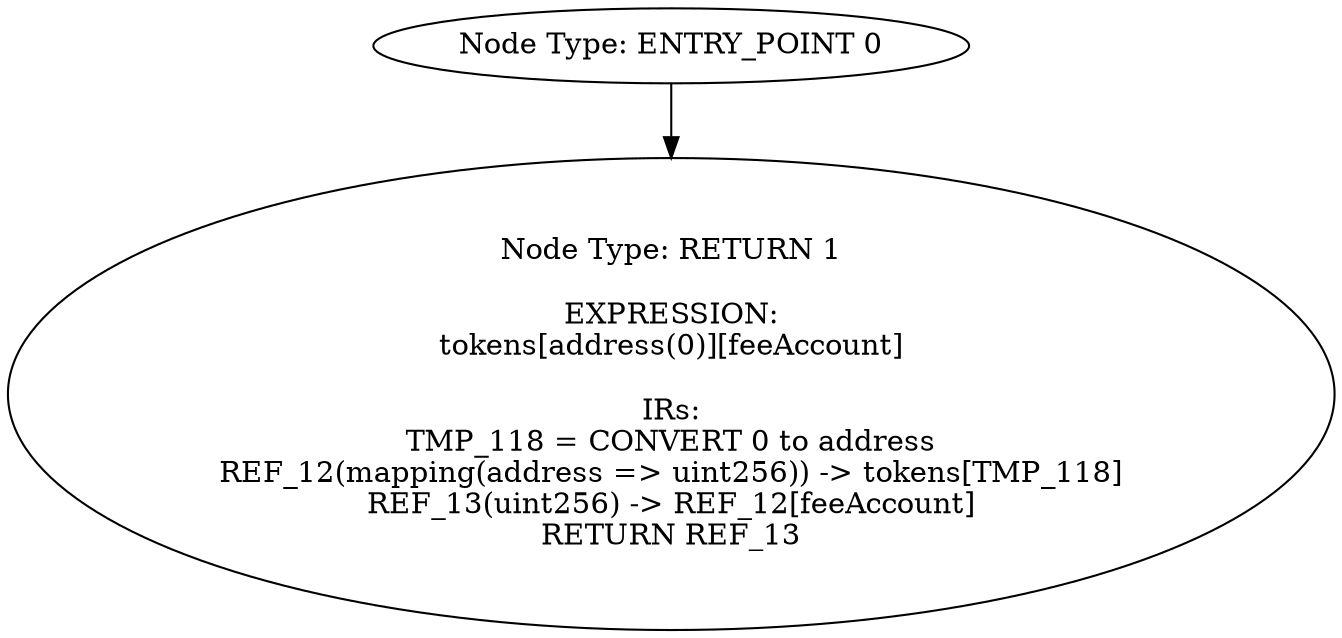 digraph{
0[label="Node Type: ENTRY_POINT 0
"];
0->1;
1[label="Node Type: RETURN 1

EXPRESSION:
tokens[address(0)][feeAccount]

IRs:
TMP_118 = CONVERT 0 to address
REF_12(mapping(address => uint256)) -> tokens[TMP_118]
REF_13(uint256) -> REF_12[feeAccount]
RETURN REF_13"];
}
